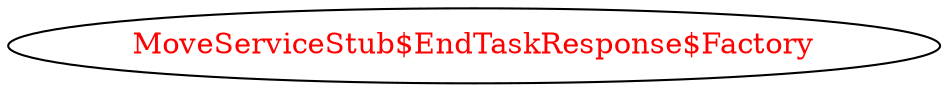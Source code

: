 digraph dependencyGraph {
 concentrate=true;
 ranksep="2.0";
 rankdir="LR"; 
 splines="ortho";
"MoveServiceStub$EndTaskResponse$Factory" [fontcolor="red"];
}
